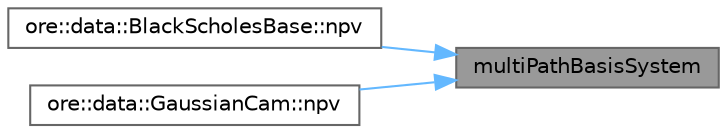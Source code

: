 digraph "multiPathBasisSystem"
{
 // INTERACTIVE_SVG=YES
 // LATEX_PDF_SIZE
  bgcolor="transparent";
  edge [fontname=Helvetica,fontsize=10,labelfontname=Helvetica,labelfontsize=10];
  node [fontname=Helvetica,fontsize=10,shape=box,height=0.2,width=0.4];
  rankdir="RL";
  Node1 [label="multiPathBasisSystem",height=0.2,width=0.4,color="gray40", fillcolor="grey60", style="filled", fontcolor="black",tooltip=" "];
  Node1 -> Node2 [dir="back",color="steelblue1",style="solid"];
  Node2 [label="ore::data::BlackScholesBase::npv",height=0.2,width=0.4,color="grey40", fillcolor="white", style="filled",URL="$classore_1_1data_1_1_black_scholes_base.html#a32a74f796461167901dcb7df1c74cbba",tooltip=" "];
  Node1 -> Node3 [dir="back",color="steelblue1",style="solid"];
  Node3 [label="ore::data::GaussianCam::npv",height=0.2,width=0.4,color="grey40", fillcolor="white", style="filled",URL="$classore_1_1data_1_1_gaussian_cam.html#a32a74f796461167901dcb7df1c74cbba",tooltip=" "];
}
